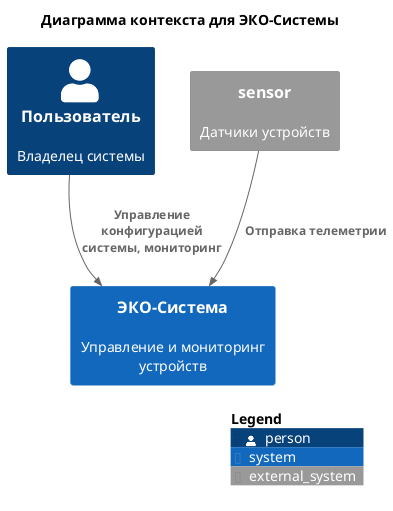 @startuml
!include <C4/C4_Context>

title Диаграмма контекста для ЭКО-Системы

Person(user, "Пользователь", $sprite="person", "Владелец системы")

System(eco_system, "ЭКО-Система", "Управление и мониторинг устройств")

System_Ext(sensor, "sensor", "Датчики устройств")

Rel(user, eco_system, "Управление конфигурацией системы, мониторинг")
Rel(sensor, eco_system,  "Отправка телеметрии")

SHOW_LEGEND()
@enduml
